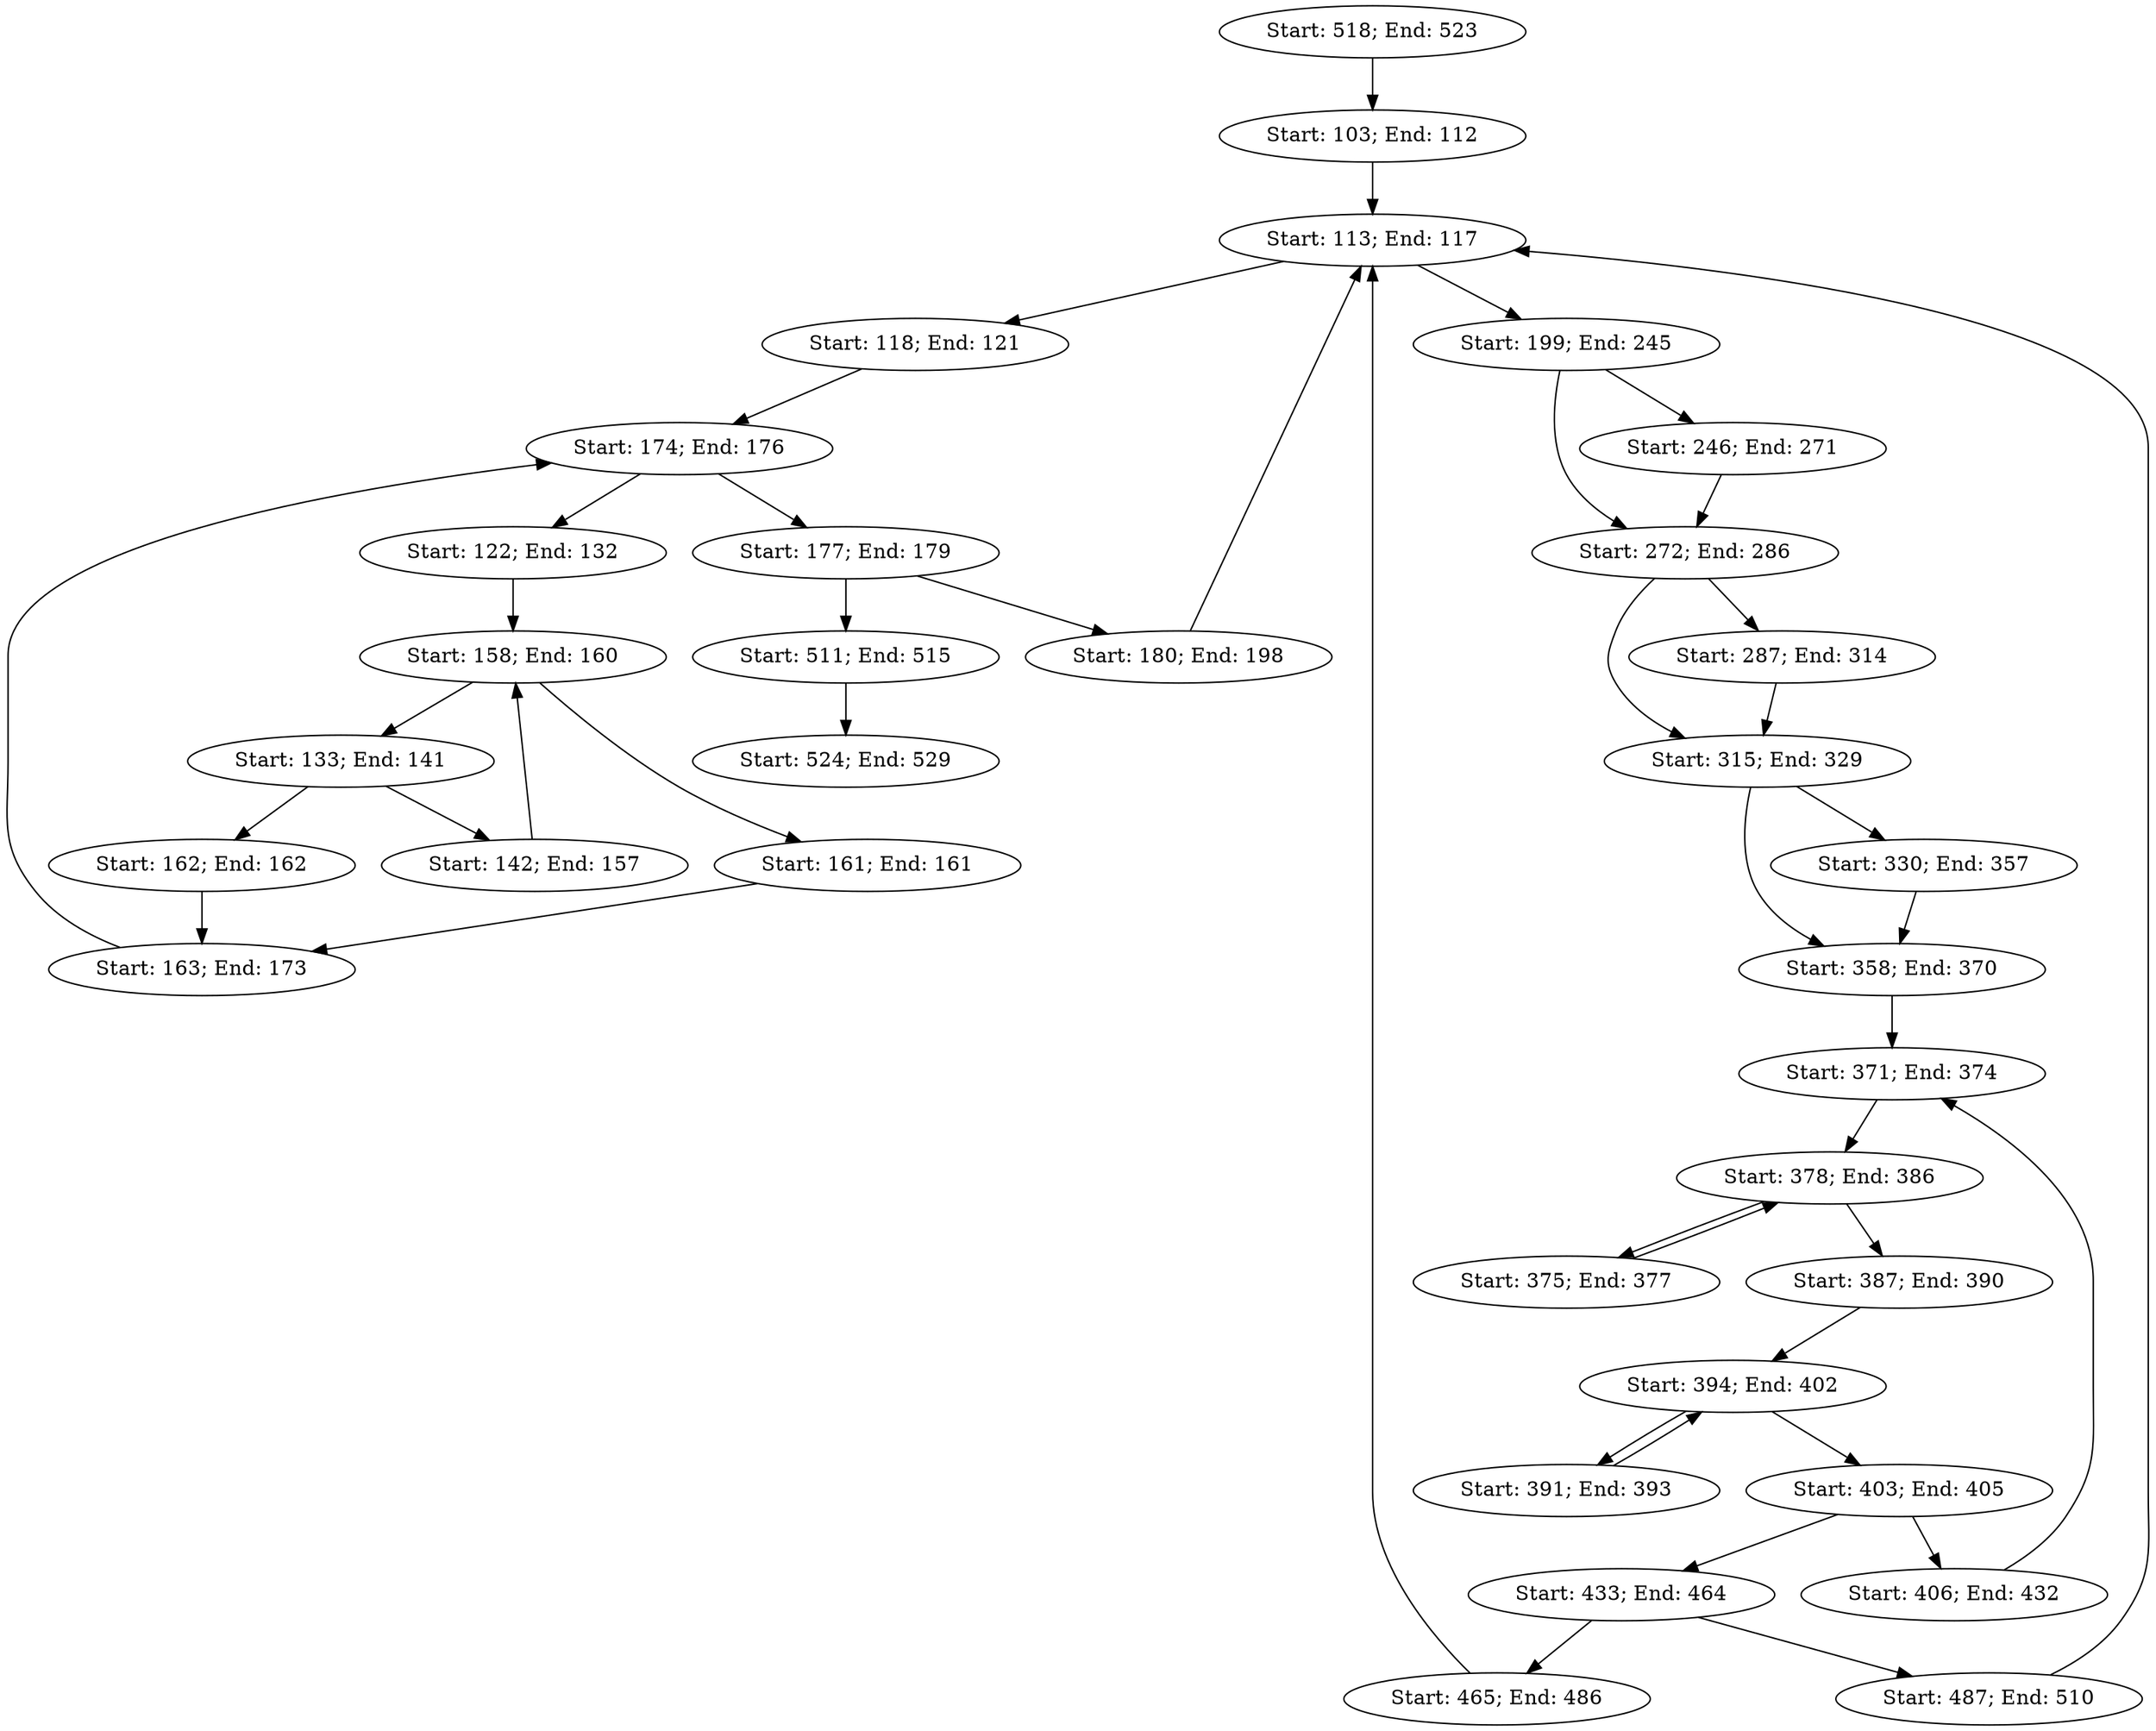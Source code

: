 strict digraph "" {
	node [label="\N"];
	0	[block="Basic Block starting at line 518 with 6 instructions",
		label="Start: 518; End: 523"];
	2	[block="Basic Block starting at line 103 with 10 instructions",
		label="Start: 103; End: 112"];
	0 -> 2;
	1	[block="Basic Block starting at line 524 with 6 instructions",
		label="Start: 524; End: 529"];
	3	[block="Basic Block starting at line 113 with 5 instructions",
		label="Start: 113; End: 117"];
	2 -> 3;
	4	[block="Basic Block starting at line 118 with 4 instructions",
		label="Start: 118; End: 121"];
	3 -> 4;
	15	[block="Basic Block starting at line 199 with 47 instructions",
		label="Start: 199; End: 245"];
	3 -> 15;
	12	[block="Basic Block starting at line 174 with 3 instructions",
		label="Start: 174; End: 176"];
	4 -> 12;
	5	[block="Basic Block starting at line 122 with 11 instructions",
		label="Start: 122; End: 132"];
	8	[block="Basic Block starting at line 158 with 3 instructions",
		label="Start: 158; End: 160"];
	5 -> 8;
	6	[block="Basic Block starting at line 133 with 9 instructions",
		label="Start: 133; End: 141"];
	7	[block="Basic Block starting at line 142 with 16 instructions",
		label="Start: 142; End: 157"];
	6 -> 7;
	10	[block="Basic Block starting at line 162 with 1 instructions",
		label="Start: 162; End: 162"];
	6 -> 10;
	7 -> 8;
	8 -> 6;
	9	[block="Basic Block starting at line 161 with 1 instructions",
		label="Start: 161; End: 161"];
	8 -> 9;
	11	[block="Basic Block starting at line 163 with 11 instructions",
		label="Start: 163; End: 173"];
	9 -> 11;
	10 -> 11;
	11 -> 12;
	12 -> 5;
	13	[block="Basic Block starting at line 177 with 3 instructions",
		label="Start: 177; End: 179"];
	12 -> 13;
	14	[block="Basic Block starting at line 180 with 19 instructions",
		label="Start: 180; End: 198"];
	13 -> 14;
	33	[block="Basic Block starting at line 511 with 5 instructions",
		label="Start: 511; End: 515"];
	13 -> 33;
	14 -> 3;
	16	[block="Basic Block starting at line 246 with 26 instructions",
		label="Start: 246; End: 271"];
	15 -> 16;
	17	[block="Basic Block starting at line 272 with 15 instructions",
		label="Start: 272; End: 286"];
	15 -> 17;
	16 -> 17;
	18	[block="Basic Block starting at line 287 with 28 instructions",
		label="Start: 287; End: 314"];
	17 -> 18;
	19	[block="Basic Block starting at line 315 with 15 instructions",
		label="Start: 315; End: 329"];
	17 -> 19;
	18 -> 19;
	20	[block="Basic Block starting at line 330 with 28 instructions",
		label="Start: 330; End: 357"];
	19 -> 20;
	21	[block="Basic Block starting at line 358 with 13 instructions",
		label="Start: 358; End: 370"];
	19 -> 21;
	20 -> 21;
	22	[block="Basic Block starting at line 371 with 4 instructions",
		label="Start: 371; End: 374"];
	21 -> 22;
	24	[block="Basic Block starting at line 378 with 9 instructions",
		label="Start: 378; End: 386"];
	22 -> 24;
	23	[block="Basic Block starting at line 375 with 3 instructions",
		label="Start: 375; End: 377"];
	23 -> 24;
	24 -> 23;
	25	[block="Basic Block starting at line 387 with 4 instructions",
		label="Start: 387; End: 390"];
	24 -> 25;
	27	[block="Basic Block starting at line 394 with 9 instructions",
		label="Start: 394; End: 402"];
	25 -> 27;
	26	[block="Basic Block starting at line 391 with 3 instructions",
		label="Start: 391; End: 393"];
	26 -> 27;
	27 -> 26;
	28	[block="Basic Block starting at line 403 with 3 instructions",
		label="Start: 403; End: 405"];
	27 -> 28;
	29	[block="Basic Block starting at line 406 with 27 instructions",
		label="Start: 406; End: 432"];
	28 -> 29;
	30	[block="Basic Block starting at line 433 with 32 instructions",
		label="Start: 433; End: 464"];
	28 -> 30;
	29 -> 22;
	31	[block="Basic Block starting at line 465 with 22 instructions",
		label="Start: 465; End: 486"];
	30 -> 31;
	32	[block="Basic Block starting at line 487 with 24 instructions",
		label="Start: 487; End: 510"];
	30 -> 32;
	31 -> 3;
	32 -> 3;
	33 -> 1;
}
